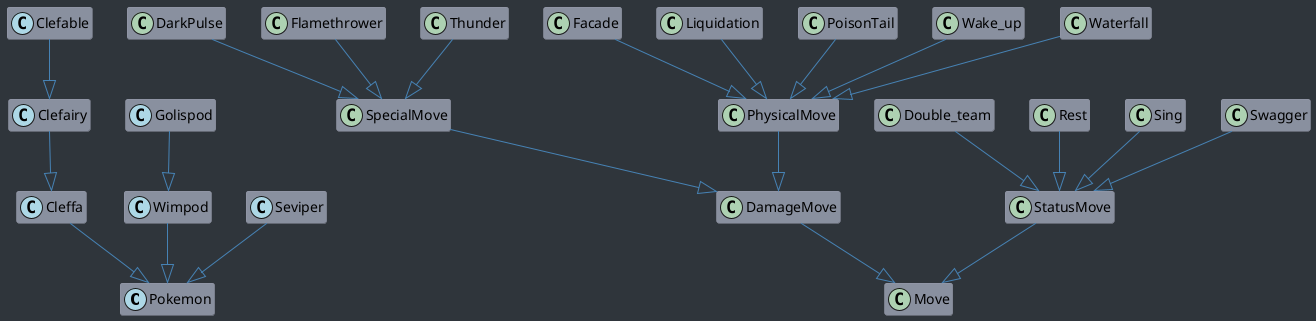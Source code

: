 @startuml
hide empty members
skinparam class {
  BackgroundColor #89909F
  ArrowColor      #4682B4
  BorderColor     #979AAA
}
skinparam backgroundColor #2F353B

class Pokemon << (C, LightBlue) >>
class Cleffa << (C, LightBlue) >>
class Clefairy << (C, LightBlue) >>
class Clefable << (C, LightBlue) >>
class Wimpod << (C, LightBlue) >>
class Golispod << (C, LightBlue) >>
class Seviper << (C, LightBlue) >>
class Move
class SpecialMove
class DamageMove
class PhysicalMove
class StatusMove
class DarkPulse
class Double_team
class Facade
class Flamethrower
class Liquidation
class PoisonTail
class Rest
class Sing
class Swagger
class Thunder
class Wake_up
class Waterfall


Cleffa 	--|> Pokemon
Clefairy --|> Cleffa
Clefable --|> Clefairy
Wimpod 	--|> Pokemon
Golispod --|> Wimpod
Seviper	--|> Pokemon
DamageMove	--|> Move
StatusMove	--|> Move
SpecialMove	--|> DamageMove
PhysicalMove --|> DamageMove
DarkPulse --|> SpecialMove
Double_team --|> StatusMove
Facade --|> PhysicalMove
Flamethrower --|> SpecialMove
Liquidation --|> PhysicalMove
PoisonTail --|> PhysicalMove
Rest --|> StatusMove
Sing --|> StatusMove
Swagger --|> StatusMove
Thunder --|> SpecialMove
Wake_up --|> PhysicalMove
Waterfall --|> PhysicalMove

@enduml
